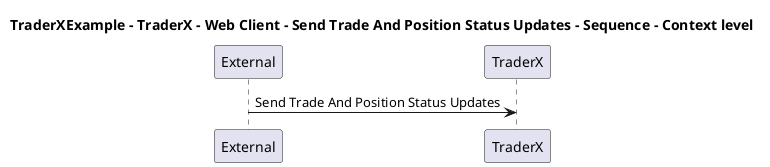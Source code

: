 @startuml

title TraderXExample - TraderX - Web Client - Send Trade And Position Status Updates - Sequence - Context level

participant "External" as C4InterFlow.SoftwareSystems.ExternalSystem
participant "TraderX" as TraderXExample.SoftwareSystems.TraderX

C4InterFlow.SoftwareSystems.ExternalSystem -> TraderXExample.SoftwareSystems.TraderX : Send Trade And Position Status Updates


@enduml
